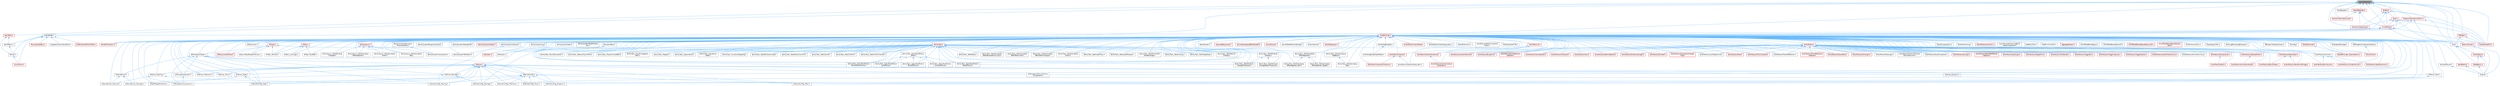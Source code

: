 digraph "VectorRegister.h"
{
 // INTERACTIVE_SVG=YES
 // LATEX_PDF_SIZE
  bgcolor="transparent";
  edge [fontname=Helvetica,fontsize=10,labelfontname=Helvetica,labelfontsize=10];
  node [fontname=Helvetica,fontsize=10,shape=box,height=0.2,width=0.4];
  Node1 [id="Node000001",label="VectorRegister.h",height=0.2,width=0.4,color="gray40", fillcolor="grey60", style="filled", fontcolor="black",tooltip=" "];
  Node1 -> Node2 [id="edge1_Node000001_Node000002",dir="back",color="steelblue1",style="solid",tooltip=" "];
  Node2 [id="Node000002",label="AudioBuffer.h",height=0.2,width=0.4,color="grey40", fillcolor="white", style="filled",URL="$d7/da7/AudioBuffer_8h.html",tooltip=" "];
  Node2 -> Node3 [id="edge2_Node000002_Node000003",dir="back",color="steelblue1",style="solid",tooltip=" "];
  Node3 [id="Node000003",label="FusionVoice.h",height=0.2,width=0.4,color="red", fillcolor="#FFF0F0", style="filled",URL="$d2/dca/FusionVoice_8h.html",tooltip=" "];
  Node2 -> Node6 [id="edge3_Node000002_Node000006",dir="back",color="steelblue1",style="solid",tooltip=" "];
  Node6 [id="Node000006",label="GainMatrix.h",height=0.2,width=0.4,color="grey40", fillcolor="white", style="filled",URL="$d0/d14/GainMatrix_8h.html",tooltip=" "];
  Node6 -> Node7 [id="edge4_Node000006_Node000007",dir="back",color="steelblue1",style="solid",tooltip=" "];
  Node7 [id="Node000007",label="Panner.h",height=0.2,width=0.4,color="grey40", fillcolor="white", style="filled",URL="$dc/dea/Panner_8h.html",tooltip=" "];
  Node7 -> Node3 [id="edge5_Node000007_Node000003",dir="back",color="steelblue1",style="solid",tooltip=" "];
  Node2 -> Node8 [id="edge6_Node000002_Node000008",dir="back",color="steelblue1",style="solid",tooltip=" "];
  Node8 [id="Node000008",label="MusicalAudioBus.h",height=0.2,width=0.4,color="red", fillcolor="#FFF0F0", style="filled",URL="$d4/d5c/MusicalAudioBus_8h.html",tooltip=" "];
  Node2 -> Node7 [id="edge7_Node000002_Node000007",dir="back",color="steelblue1",style="solid",tooltip=" "];
  Node2 -> Node5 [id="edge8_Node000002_Node000005",dir="back",color="steelblue1",style="solid",tooltip=" "];
  Node5 [id="Node000005",label="SingletonFusionVoicePool.h",height=0.2,width=0.4,color="grey40", fillcolor="white", style="filled",URL="$d3/da3/SingletonFusionVoicePool_8h.html",tooltip=" "];
  Node2 -> Node11 [id="edge9_Node000002_Node000011",dir="back",color="steelblue1",style="solid",tooltip=" "];
  Node11 [id="Node000011",label="StretcherAndPitchShifter.h",height=0.2,width=0.4,color="red", fillcolor="#FFF0F0", style="filled",URL="$da/d13/StretcherAndPitchShifter_8h.html",tooltip=" "];
  Node1 -> Node16 [id="edge10_Node000001_Node000016",dir="back",color="steelblue1",style="solid",tooltip=" "];
  Node16 [id="Node000016",label="Core.h",height=0.2,width=0.4,color="grey40", fillcolor="white", style="filled",URL="$d6/dd7/Core_8h.html",tooltip=" "];
  Node16 -> Node17 [id="edge11_Node000016_Node000017",dir="back",color="steelblue1",style="solid",tooltip=" "];
  Node17 [id="Node000017",label="CoreUObject.h",height=0.2,width=0.4,color="red", fillcolor="#FFF0F0", style="filled",URL="$d0/ded/CoreUObject_8h.html",tooltip=" "];
  Node17 -> Node18 [id="edge12_Node000017_Node000018",dir="back",color="steelblue1",style="solid",tooltip=" "];
  Node18 [id="Node000018",label="Engine.h",height=0.2,width=0.4,color="grey40", fillcolor="white", style="filled",URL="$d1/d34/Public_2Engine_8h.html",tooltip=" "];
  Node17 -> Node20 [id="edge13_Node000017_Node000020",dir="back",color="steelblue1",style="solid",tooltip=" "];
  Node20 [id="Node000020",label="SlateBasics.h",height=0.2,width=0.4,color="red", fillcolor="#FFF0F0", style="filled",URL="$da/d2f/SlateBasics_8h.html",tooltip=" "];
  Node20 -> Node18 [id="edge14_Node000020_Node000018",dir="back",color="steelblue1",style="solid",tooltip=" "];
  Node16 -> Node18 [id="edge15_Node000016_Node000018",dir="back",color="steelblue1",style="solid",tooltip=" "];
  Node16 -> Node20 [id="edge16_Node000016_Node000020",dir="back",color="steelblue1",style="solid",tooltip=" "];
  Node1 -> Node25 [id="edge17_Node000001_Node000025",dir="back",color="steelblue1",style="solid",tooltip=" "];
  Node25 [id="Node000025",label="CoreMinimal.h",height=0.2,width=0.4,color="red", fillcolor="#FFF0F0", style="filled",URL="$d7/d67/CoreMinimal_8h.html",tooltip=" "];
  Node25 -> Node26 [id="edge18_Node000025_Node000026",dir="back",color="steelblue1",style="solid",tooltip=" "];
  Node26 [id="Node000026",label="AIAsyncTaskBlueprintProxy.h",height=0.2,width=0.4,color="grey40", fillcolor="white", style="filled",URL="$db/d07/AIAsyncTaskBlueprintProxy_8h.html",tooltip=" "];
  Node25 -> Node27 [id="edge19_Node000025_Node000027",dir="back",color="steelblue1",style="solid",tooltip=" "];
  Node27 [id="Node000027",label="AIBlueprintHelperLibrary.h",height=0.2,width=0.4,color="grey40", fillcolor="white", style="filled",URL="$dc/d00/AIBlueprintHelperLibrary_8h.html",tooltip=" "];
  Node25 -> Node28 [id="edge20_Node000025_Node000028",dir="back",color="steelblue1",style="solid",tooltip=" "];
  Node28 [id="Node000028",label="AIConfig.h",height=0.2,width=0.4,color="grey40", fillcolor="white", style="filled",URL="$da/da3/AIConfig_8h.html",tooltip=" "];
  Node25 -> Node29 [id="edge21_Node000025_Node000029",dir="back",color="steelblue1",style="solid",tooltip=" "];
  Node29 [id="Node000029",label="AIController.h",height=0.2,width=0.4,color="red", fillcolor="#FFF0F0", style="filled",URL="$d7/dd8/AIController_8h.html",tooltip=" "];
  Node25 -> Node32 [id="edge22_Node000025_Node000032",dir="back",color="steelblue1",style="solid",tooltip=" "];
  Node32 [id="Node000032",label="AIDataProvider.h",height=0.2,width=0.4,color="red", fillcolor="#FFF0F0", style="filled",URL="$dd/d5b/AIDataProvider_8h.html",tooltip=" "];
  Node32 -> Node33 [id="edge23_Node000032_Node000033",dir="back",color="steelblue1",style="solid",tooltip=" "];
  Node33 [id="Node000033",label="AIDataProvider_QueryParams.h",height=0.2,width=0.4,color="red", fillcolor="#FFF0F0", style="filled",URL="$d3/dd9/AIDataProvider__QueryParams_8h.html",tooltip=" "];
  Node25 -> Node33 [id="edge24_Node000025_Node000033",dir="back",color="steelblue1",style="solid",tooltip=" "];
  Node25 -> Node43 [id="edge25_Node000025_Node000043",dir="back",color="steelblue1",style="solid",tooltip=" "];
  Node43 [id="Node000043",label="AIHotSpotManager.h",height=0.2,width=0.4,color="grey40", fillcolor="white", style="filled",URL="$da/d1d/AIHotSpotManager_8h.html",tooltip=" "];
  Node25 -> Node44 [id="edge26_Node000025_Node000044",dir="back",color="steelblue1",style="solid",tooltip=" "];
  Node44 [id="Node000044",label="AIModule.h",height=0.2,width=0.4,color="grey40", fillcolor="white", style="filled",URL="$d9/df1/AIModule_8h.html",tooltip=" "];
  Node25 -> Node45 [id="edge27_Node000025_Node000045",dir="back",color="steelblue1",style="solid",tooltip=" "];
  Node45 [id="Node000045",label="AIPerceptionComponent.h",height=0.2,width=0.4,color="grey40", fillcolor="white", style="filled",URL="$d6/d0a/AIPerceptionComponent_8h.html",tooltip=" "];
  Node25 -> Node46 [id="edge28_Node000025_Node000046",dir="back",color="steelblue1",style="solid",tooltip=" "];
  Node46 [id="Node000046",label="AIPerceptionListenerInterface.h",height=0.2,width=0.4,color="grey40", fillcolor="white", style="filled",URL="$d4/dd7/AIPerceptionListenerInterface_8h.html",tooltip=" "];
  Node46 -> Node29 [id="edge29_Node000046_Node000029",dir="back",color="steelblue1",style="solid",tooltip=" "];
  Node25 -> Node47 [id="edge30_Node000025_Node000047",dir="back",color="steelblue1",style="solid",tooltip=" "];
  Node47 [id="Node000047",label="AIPerceptionStimuliSource\lComponent.h",height=0.2,width=0.4,color="grey40", fillcolor="white", style="filled",URL="$df/da3/AIPerceptionStimuliSourceComponent_8h.html",tooltip=" "];
  Node25 -> Node48 [id="edge31_Node000025_Node000048",dir="back",color="steelblue1",style="solid",tooltip=" "];
  Node48 [id="Node000048",label="AIPerceptionSystem.h",height=0.2,width=0.4,color="grey40", fillcolor="white", style="filled",URL="$d0/d08/AIPerceptionSystem_8h.html",tooltip=" "];
  Node48 -> Node45 [id="edge32_Node000048_Node000045",dir="back",color="steelblue1",style="solid",tooltip=" "];
  Node25 -> Node49 [id="edge33_Node000025_Node000049",dir="back",color="steelblue1",style="solid",tooltip=" "];
  Node49 [id="Node000049",label="AIPerceptionTypes.h",height=0.2,width=0.4,color="grey40", fillcolor="white", style="filled",URL="$de/d00/AIPerceptionTypes_8h.html",tooltip=" "];
  Node49 -> Node45 [id="edge34_Node000049_Node000045",dir="back",color="steelblue1",style="solid",tooltip=" "];
  Node49 -> Node48 [id="edge35_Node000049_Node000048",dir="back",color="steelblue1",style="solid",tooltip=" "];
  Node49 -> Node50 [id="edge36_Node000049_Node000050",dir="back",color="steelblue1",style="solid",tooltip=" "];
  Node50 [id="Node000050",label="AISense.h",height=0.2,width=0.4,color="red", fillcolor="#FFF0F0", style="filled",URL="$d3/dbd/AISense_8h.html",tooltip=" "];
  Node50 -> Node45 [id="edge37_Node000050_Node000045",dir="back",color="steelblue1",style="solid",tooltip=" "];
  Node50 -> Node47 [id="edge38_Node000050_Node000047",dir="back",color="steelblue1",style="solid",tooltip=" "];
  Node50 -> Node48 [id="edge39_Node000050_Node000048",dir="back",color="steelblue1",style="solid",tooltip=" "];
  Node50 -> Node51 [id="edge40_Node000050_Node000051",dir="back",color="steelblue1",style="solid",tooltip=" "];
  Node51 [id="Node000051",label="AISenseConfig.h",height=0.2,width=0.4,color="grey40", fillcolor="white", style="filled",URL="$d4/d73/AISenseConfig_8h.html",tooltip=" "];
  Node51 -> Node52 [id="edge41_Node000051_Node000052",dir="back",color="steelblue1",style="solid",tooltip=" "];
  Node52 [id="Node000052",label="AISenseConfig_Blueprint.h",height=0.2,width=0.4,color="grey40", fillcolor="white", style="filled",URL="$d7/ddf/AISenseConfig__Blueprint_8h.html",tooltip=" "];
  Node51 -> Node53 [id="edge42_Node000051_Node000053",dir="back",color="steelblue1",style="solid",tooltip=" "];
  Node53 [id="Node000053",label="AISenseConfig_Damage.h",height=0.2,width=0.4,color="grey40", fillcolor="white", style="filled",URL="$d4/d13/AISenseConfig__Damage_8h.html",tooltip=" "];
  Node51 -> Node54 [id="edge43_Node000051_Node000054",dir="back",color="steelblue1",style="solid",tooltip=" "];
  Node54 [id="Node000054",label="AISenseConfig_Hearing.h",height=0.2,width=0.4,color="grey40", fillcolor="white", style="filled",URL="$df/d81/AISenseConfig__Hearing_8h.html",tooltip=" "];
  Node51 -> Node55 [id="edge44_Node000051_Node000055",dir="back",color="steelblue1",style="solid",tooltip=" "];
  Node55 [id="Node000055",label="AISenseConfig_Prediction.h",height=0.2,width=0.4,color="grey40", fillcolor="white", style="filled",URL="$d2/d6e/AISenseConfig__Prediction_8h.html",tooltip=" "];
  Node51 -> Node56 [id="edge45_Node000051_Node000056",dir="back",color="steelblue1",style="solid",tooltip=" "];
  Node56 [id="Node000056",label="AISenseConfig_Sight.h",height=0.2,width=0.4,color="grey40", fillcolor="white", style="filled",URL="$d7/d17/AISenseConfig__Sight_8h.html",tooltip=" "];
  Node51 -> Node57 [id="edge46_Node000051_Node000057",dir="back",color="steelblue1",style="solid",tooltip=" "];
  Node57 [id="Node000057",label="AISenseConfig_Team.h",height=0.2,width=0.4,color="grey40", fillcolor="white", style="filled",URL="$dc/daf/AISenseConfig__Team_8h.html",tooltip=" "];
  Node51 -> Node58 [id="edge47_Node000051_Node000058",dir="back",color="steelblue1",style="solid",tooltip=" "];
  Node58 [id="Node000058",label="AISenseConfig_Touch.h",height=0.2,width=0.4,color="grey40", fillcolor="white", style="filled",URL="$df/d3a/AISenseConfig__Touch_8h.html",tooltip=" "];
  Node50 -> Node52 [id="edge48_Node000050_Node000052",dir="back",color="steelblue1",style="solid",tooltip=" "];
  Node50 -> Node53 [id="edge49_Node000050_Node000053",dir="back",color="steelblue1",style="solid",tooltip=" "];
  Node50 -> Node54 [id="edge50_Node000050_Node000054",dir="back",color="steelblue1",style="solid",tooltip=" "];
  Node50 -> Node55 [id="edge51_Node000050_Node000055",dir="back",color="steelblue1",style="solid",tooltip=" "];
  Node50 -> Node56 [id="edge52_Node000050_Node000056",dir="back",color="steelblue1",style="solid",tooltip=" "];
  Node50 -> Node57 [id="edge53_Node000050_Node000057",dir="back",color="steelblue1",style="solid",tooltip=" "];
  Node50 -> Node58 [id="edge54_Node000050_Node000058",dir="back",color="steelblue1",style="solid",tooltip=" "];
  Node50 -> Node59 [id="edge55_Node000050_Node000059",dir="back",color="steelblue1",style="solid",tooltip=" "];
  Node59 [id="Node000059",label="AISense_Blueprint.h",height=0.2,width=0.4,color="grey40", fillcolor="white", style="filled",URL="$d6/d30/AISense__Blueprint_8h.html",tooltip=" "];
  Node50 -> Node60 [id="edge56_Node000050_Node000060",dir="back",color="steelblue1",style="solid",tooltip=" "];
  Node60 [id="Node000060",label="AISense_Damage.h",height=0.2,width=0.4,color="grey40", fillcolor="white", style="filled",URL="$dd/d37/AISense__Damage_8h.html",tooltip=" "];
  Node60 -> Node53 [id="edge57_Node000060_Node000053",dir="back",color="steelblue1",style="solid",tooltip=" "];
  Node60 -> Node61 [id="edge58_Node000060_Node000061",dir="back",color="steelblue1",style="solid",tooltip=" "];
  Node61 [id="Node000061",label="AISenseEvent_Damage.h",height=0.2,width=0.4,color="grey40", fillcolor="white", style="filled",URL="$db/d23/AISenseEvent__Damage_8h.html",tooltip=" "];
  Node50 -> Node62 [id="edge59_Node000050_Node000062",dir="back",color="steelblue1",style="solid",tooltip=" "];
  Node62 [id="Node000062",label="AISense_Hearing.h",height=0.2,width=0.4,color="grey40", fillcolor="white", style="filled",URL="$dc/d03/AISense__Hearing_8h.html",tooltip=" "];
  Node62 -> Node54 [id="edge60_Node000062_Node000054",dir="back",color="steelblue1",style="solid",tooltip=" "];
  Node62 -> Node63 [id="edge61_Node000062_Node000063",dir="back",color="steelblue1",style="solid",tooltip=" "];
  Node63 [id="Node000063",label="AISenseEvent_Hearing.h",height=0.2,width=0.4,color="grey40", fillcolor="white", style="filled",URL="$df/d3a/AISenseEvent__Hearing_8h.html",tooltip=" "];
  Node50 -> Node64 [id="edge62_Node000050_Node000064",dir="back",color="steelblue1",style="solid",tooltip=" "];
  Node64 [id="Node000064",label="AISense_Prediction.h",height=0.2,width=0.4,color="grey40", fillcolor="white", style="filled",URL="$d4/de0/AISense__Prediction_8h.html",tooltip=" "];
  Node50 -> Node65 [id="edge63_Node000050_Node000065",dir="back",color="steelblue1",style="solid",tooltip=" "];
  Node65 [id="Node000065",label="AISense_Sight.h",height=0.2,width=0.4,color="grey40", fillcolor="white", style="filled",URL="$d7/d6f/AISense__Sight_8h.html",tooltip=" "];
  Node65 -> Node56 [id="edge64_Node000065_Node000056",dir="back",color="steelblue1",style="solid",tooltip=" "];
  Node65 -> Node66 [id="edge65_Node000065_Node000066",dir="back",color="steelblue1",style="solid",tooltip=" "];
  Node66 [id="Node000066",label="AISightTargetInterface.h",height=0.2,width=0.4,color="grey40", fillcolor="white", style="filled",URL="$d0/dd7/AISightTargetInterface_8h.html",tooltip=" "];
  Node50 -> Node67 [id="edge66_Node000050_Node000067",dir="back",color="steelblue1",style="solid",tooltip=" "];
  Node67 [id="Node000067",label="AISense_Team.h",height=0.2,width=0.4,color="grey40", fillcolor="white", style="filled",URL="$d7/d7a/AISense__Team_8h.html",tooltip=" "];
  Node67 -> Node57 [id="edge67_Node000067_Node000057",dir="back",color="steelblue1",style="solid",tooltip=" "];
  Node50 -> Node68 [id="edge68_Node000050_Node000068",dir="back",color="steelblue1",style="solid",tooltip=" "];
  Node68 [id="Node000068",label="AISense_Touch.h",height=0.2,width=0.4,color="grey40", fillcolor="white", style="filled",URL="$d6/db4/AISense__Touch_8h.html",tooltip=" "];
  Node49 -> Node51 [id="edge69_Node000049_Node000051",dir="back",color="steelblue1",style="solid",tooltip=" "];
  Node49 -> Node54 [id="edge70_Node000049_Node000054",dir="back",color="steelblue1",style="solid",tooltip=" "];
  Node49 -> Node56 [id="edge71_Node000049_Node000056",dir="back",color="steelblue1",style="solid",tooltip=" "];
  Node49 -> Node69 [id="edge72_Node000049_Node000069",dir="back",color="steelblue1",style="solid",tooltip=" "];
  Node69 [id="Node000069",label="AISenseEvent.h",height=0.2,width=0.4,color="grey40", fillcolor="white", style="filled",URL="$de/d44/AISenseEvent_8h.html",tooltip=" "];
  Node69 -> Node61 [id="edge73_Node000069_Node000061",dir="back",color="steelblue1",style="solid",tooltip=" "];
  Node69 -> Node63 [id="edge74_Node000069_Node000063",dir="back",color="steelblue1",style="solid",tooltip=" "];
  Node25 -> Node70 [id="edge75_Node000025_Node000070",dir="back",color="steelblue1",style="solid",tooltip=" "];
  Node70 [id="Node000070",label="AIResourceInterface.h",height=0.2,width=0.4,color="red", fillcolor="#FFF0F0", style="filled",URL="$dd/d0d/AIResourceInterface_8h.html",tooltip=" "];
  Node25 -> Node127 [id="edge76_Node000025_Node000127",dir="back",color="steelblue1",style="solid",tooltip=" "];
  Node127 [id="Node000127",label="AIResources.h",height=0.2,width=0.4,color="grey40", fillcolor="white", style="filled",URL="$d9/db0/AIResources_8h.html",tooltip=" "];
  Node25 -> Node50 [id="edge77_Node000025_Node000050",dir="back",color="steelblue1",style="solid",tooltip=" "];
  Node25 -> Node51 [id="edge78_Node000025_Node000051",dir="back",color="steelblue1",style="solid",tooltip=" "];
  Node25 -> Node52 [id="edge79_Node000025_Node000052",dir="back",color="steelblue1",style="solid",tooltip=" "];
  Node25 -> Node53 [id="edge80_Node000025_Node000053",dir="back",color="steelblue1",style="solid",tooltip=" "];
  Node25 -> Node54 [id="edge81_Node000025_Node000054",dir="back",color="steelblue1",style="solid",tooltip=" "];
  Node25 -> Node55 [id="edge82_Node000025_Node000055",dir="back",color="steelblue1",style="solid",tooltip=" "];
  Node25 -> Node56 [id="edge83_Node000025_Node000056",dir="back",color="steelblue1",style="solid",tooltip=" "];
  Node25 -> Node57 [id="edge84_Node000025_Node000057",dir="back",color="steelblue1",style="solid",tooltip=" "];
  Node25 -> Node58 [id="edge85_Node000025_Node000058",dir="back",color="steelblue1",style="solid",tooltip=" "];
  Node25 -> Node69 [id="edge86_Node000025_Node000069",dir="back",color="steelblue1",style="solid",tooltip=" "];
  Node25 -> Node61 [id="edge87_Node000025_Node000061",dir="back",color="steelblue1",style="solid",tooltip=" "];
  Node25 -> Node63 [id="edge88_Node000025_Node000063",dir="back",color="steelblue1",style="solid",tooltip=" "];
  Node25 -> Node59 [id="edge89_Node000025_Node000059",dir="back",color="steelblue1",style="solid",tooltip=" "];
  Node25 -> Node60 [id="edge90_Node000025_Node000060",dir="back",color="steelblue1",style="solid",tooltip=" "];
  Node25 -> Node62 [id="edge91_Node000025_Node000062",dir="back",color="steelblue1",style="solid",tooltip=" "];
  Node25 -> Node64 [id="edge92_Node000025_Node000064",dir="back",color="steelblue1",style="solid",tooltip=" "];
  Node25 -> Node65 [id="edge93_Node000025_Node000065",dir="back",color="steelblue1",style="solid",tooltip=" "];
  Node25 -> Node67 [id="edge94_Node000025_Node000067",dir="back",color="steelblue1",style="solid",tooltip=" "];
  Node25 -> Node68 [id="edge95_Node000025_Node000068",dir="back",color="steelblue1",style="solid",tooltip=" "];
  Node25 -> Node66 [id="edge96_Node000025_Node000066",dir="back",color="steelblue1",style="solid",tooltip=" "];
  Node25 -> Node128 [id="edge97_Node000025_Node000128",dir="back",color="steelblue1",style="solid",tooltip=" "];
  Node128 [id="Node000128",label="AISystem.h",height=0.2,width=0.4,color="red", fillcolor="#FFF0F0", style="filled",URL="$d0/d71/AISystem_8h.html",tooltip=" "];
  Node25 -> Node133 [id="edge98_Node000025_Node000133",dir="back",color="steelblue1",style="solid",tooltip=" "];
  Node133 [id="Node000133",label="AISystemBase.h",height=0.2,width=0.4,color="grey40", fillcolor="white", style="filled",URL="$d5/d44/AISystemBase_8h.html",tooltip=" "];
  Node133 -> Node44 [id="edge99_Node000133_Node000044",dir="back",color="steelblue1",style="solid",tooltip=" "];
  Node133 -> Node128 [id="edge100_Node000133_Node000128",dir="back",color="steelblue1",style="solid",tooltip=" "];
  Node25 -> Node134 [id="edge101_Node000025_Node000134",dir="back",color="steelblue1",style="solid",tooltip=" "];
  Node134 [id="Node000134",label="AITask.h",height=0.2,width=0.4,color="red", fillcolor="#FFF0F0", style="filled",URL="$d6/de2/AITask_8h.html",tooltip=" "];
  Node134 -> Node135 [id="edge102_Node000134_Node000135",dir="back",color="steelblue1",style="solid",tooltip=" "];
  Node135 [id="Node000135",label="AITask_LockLogic.h",height=0.2,width=0.4,color="grey40", fillcolor="white", style="filled",URL="$d8/d28/AITask__LockLogic_8h.html",tooltip=" "];
  Node134 -> Node124 [id="edge103_Node000134_Node000124",dir="back",color="steelblue1",style="solid",tooltip=" "];
  Node124 [id="Node000124",label="AITask_MoveTo.h",height=0.2,width=0.4,color="grey40", fillcolor="white", style="filled",URL="$d4/dc4/AITask__MoveTo_8h.html",tooltip=" "];
  Node134 -> Node136 [id="edge104_Node000134_Node000136",dir="back",color="steelblue1",style="solid",tooltip=" "];
  Node136 [id="Node000136",label="AITask_RunEQS.h",height=0.2,width=0.4,color="grey40", fillcolor="white", style="filled",URL="$d9/d9f/AITask__RunEQS_8h.html",tooltip=" "];
  Node25 -> Node135 [id="edge105_Node000025_Node000135",dir="back",color="steelblue1",style="solid",tooltip=" "];
  Node25 -> Node124 [id="edge106_Node000025_Node000124",dir="back",color="steelblue1",style="solid",tooltip=" "];
  Node25 -> Node136 [id="edge107_Node000025_Node000136",dir="back",color="steelblue1",style="solid",tooltip=" "];
  Node25 -> Node137 [id="edge108_Node000025_Node000137",dir="back",color="steelblue1",style="solid",tooltip=" "];
  Node137 [id="Node000137",label="AITypes.h",height=0.2,width=0.4,color="red", fillcolor="#FFF0F0", style="filled",URL="$dd/d64/AITypes_8h.html",tooltip=" "];
  Node137 -> Node26 [id="edge109_Node000137_Node000026",dir="back",color="steelblue1",style="solid",tooltip=" "];
  Node137 -> Node29 [id="edge110_Node000137_Node000029",dir="back",color="steelblue1",style="solid",tooltip=" "];
  Node137 -> Node49 [id="edge111_Node000137_Node000049",dir="back",color="steelblue1",style="solid",tooltip=" "];
  Node137 -> Node70 [id="edge112_Node000137_Node000070",dir="back",color="steelblue1",style="solid",tooltip=" "];
  Node137 -> Node124 [id="edge113_Node000137_Node000124",dir="back",color="steelblue1",style="solid",tooltip=" "];
  Node25 -> Node142 [id="edge114_Node000025_Node000142",dir="back",color="steelblue1",style="solid",tooltip=" "];
  Node142 [id="Node000142",label="AbilityAsync.h",height=0.2,width=0.4,color="red", fillcolor="#FFF0F0", style="filled",URL="$d8/dce/AbilityAsync_8h.html",tooltip=" "];
  Node142 -> Node143 [id="edge115_Node000142_Node000143",dir="back",color="steelblue1",style="solid",tooltip=" "];
  Node143 [id="Node000143",label="AbilityAsync_WaitAttribute\lChanged.h",height=0.2,width=0.4,color="grey40", fillcolor="white", style="filled",URL="$d8/d81/AbilityAsync__WaitAttributeChanged_8h.html",tooltip=" "];
  Node142 -> Node144 [id="edge116_Node000142_Node000144",dir="back",color="steelblue1",style="solid",tooltip=" "];
  Node144 [id="Node000144",label="AbilityAsync_WaitGameplay\lEffectApplied.h",height=0.2,width=0.4,color="grey40", fillcolor="white", style="filled",URL="$dd/d1a/AbilityAsync__WaitGameplayEffectApplied_8h.html",tooltip=" "];
  Node142 -> Node145 [id="edge117_Node000142_Node000145",dir="back",color="steelblue1",style="solid",tooltip=" "];
  Node145 [id="Node000145",label="AbilityAsync_WaitGameplay\lEvent.h",height=0.2,width=0.4,color="grey40", fillcolor="white", style="filled",URL="$d4/d2d/AbilityAsync__WaitGameplayEvent_8h.html",tooltip=" "];
  Node142 -> Node146 [id="edge118_Node000142_Node000146",dir="back",color="steelblue1",style="solid",tooltip=" "];
  Node146 [id="Node000146",label="AbilityAsync_WaitGameplay\lTag.h",height=0.2,width=0.4,color="grey40", fillcolor="white", style="filled",URL="$d8/dc5/AbilityAsync__WaitGameplayTag_8h.html",tooltip=" "];
  Node25 -> Node143 [id="edge119_Node000025_Node000143",dir="back",color="steelblue1",style="solid",tooltip=" "];
  Node25 -> Node144 [id="edge120_Node000025_Node000144",dir="back",color="steelblue1",style="solid",tooltip=" "];
  Node25 -> Node145 [id="edge121_Node000025_Node000145",dir="back",color="steelblue1",style="solid",tooltip=" "];
  Node25 -> Node146 [id="edge122_Node000025_Node000146",dir="back",color="steelblue1",style="solid",tooltip=" "];
  Node25 -> Node149 [id="edge123_Node000025_Node000149",dir="back",color="steelblue1",style="solid",tooltip=" "];
  Node149 [id="Node000149",label="AbilitySystemBlueprintLibrary.h",height=0.2,width=0.4,color="grey40", fillcolor="white", style="filled",URL="$d5/dd6/AbilitySystemBlueprintLibrary_8h.html",tooltip=" "];
  Node25 -> Node150 [id="edge124_Node000025_Node000150",dir="back",color="steelblue1",style="solid",tooltip=" "];
  Node150 [id="Node000150",label="AbilitySystemComponent.h",height=0.2,width=0.4,color="grey40", fillcolor="white", style="filled",URL="$d0/da3/AbilitySystemComponent_8h.html",tooltip=" "];
  Node25 -> Node151 [id="edge125_Node000025_Node000151",dir="back",color="steelblue1",style="solid",tooltip=" "];
  Node151 [id="Node000151",label="AbilitySystemDebugHUD.h",height=0.2,width=0.4,color="grey40", fillcolor="white", style="filled",URL="$dc/d84/AbilitySystemDebugHUD_8h.html",tooltip=" "];
  Node25 -> Node152 [id="edge126_Node000025_Node000152",dir="back",color="steelblue1",style="solid",tooltip=" "];
  Node152 [id="Node000152",label="AbilitySystemGlobals.h",height=0.2,width=0.4,color="red", fillcolor="#FFF0F0", style="filled",URL="$dc/d82/AbilitySystemGlobals_8h.html",tooltip=" "];
  Node25 -> Node154 [id="edge127_Node000025_Node000154",dir="back",color="steelblue1",style="solid",tooltip=" "];
  Node154 [id="Node000154",label="AbilitySystemInterface.h",height=0.2,width=0.4,color="grey40", fillcolor="white", style="filled",URL="$d8/d76/AbilitySystemInterface_8h.html",tooltip=" "];
  Node154 -> Node155 [id="edge128_Node000154_Node000155",dir="back",color="steelblue1",style="solid",tooltip=" "];
  Node155 [id="Node000155",label="AbilitySystemTestPawn.h",height=0.2,width=0.4,color="grey40", fillcolor="white", style="filled",URL="$d9/d5f/AbilitySystemTestPawn_8h.html",tooltip=" "];
  Node25 -> Node156 [id="edge129_Node000025_Node000156",dir="back",color="steelblue1",style="solid",tooltip=" "];
  Node156 [id="Node000156",label="AbilitySystemLog.h",height=0.2,width=0.4,color="grey40", fillcolor="white", style="filled",URL="$d9/d0f/AbilitySystemLog_8h.html",tooltip=" "];
  Node25 -> Node157 [id="edge130_Node000025_Node000157",dir="back",color="steelblue1",style="solid",tooltip=" "];
  Node157 [id="Node000157",label="AbilitySystemReplication\lProxyInterface.h",height=0.2,width=0.4,color="grey40", fillcolor="white", style="filled",URL="$d9/d17/AbilitySystemReplicationProxyInterface_8h.html",tooltip=" "];
  Node157 -> Node150 [id="edge131_Node000157_Node000150",dir="back",color="steelblue1",style="solid",tooltip=" "];
  Node25 -> Node158 [id="edge132_Node000025_Node000158",dir="back",color="steelblue1",style="solid",tooltip=" "];
  Node158 [id="Node000158",label="AbilitySystemStats.h",height=0.2,width=0.4,color="grey40", fillcolor="white", style="filled",URL="$d2/d42/AbilitySystemStats_8h.html",tooltip=" "];
  Node25 -> Node159 [id="edge133_Node000025_Node000159",dir="back",color="steelblue1",style="solid",tooltip=" "];
  Node159 [id="Node000159",label="AbilitySystemTestAttribute\lSet.h",height=0.2,width=0.4,color="grey40", fillcolor="white", style="filled",URL="$df/d1f/AbilitySystemTestAttributeSet_8h.html",tooltip=" "];
  Node25 -> Node155 [id="edge134_Node000025_Node000155",dir="back",color="steelblue1",style="solid",tooltip=" "];
  Node25 -> Node160 [id="edge135_Node000025_Node000160",dir="back",color="steelblue1",style="solid",tooltip=" "];
  Node160 [id="Node000160",label="AbilityTask.h",height=0.2,width=0.4,color="red", fillcolor="#FFF0F0", style="filled",URL="$d2/d8e/AbilityTask_8h.html",tooltip=" "];
  Node160 -> Node161 [id="edge136_Node000160_Node000161",dir="back",color="steelblue1",style="solid",tooltip=" "];
  Node161 [id="Node000161",label="AbilityTask_ApplyRootMotion\lConstantForce.h",height=0.2,width=0.4,color="grey40", fillcolor="white", style="filled",URL="$d0/de8/AbilityTask__ApplyRootMotionConstantForce_8h.html",tooltip=" "];
  Node160 -> Node162 [id="edge137_Node000160_Node000162",dir="back",color="steelblue1",style="solid",tooltip=" "];
  Node162 [id="Node000162",label="AbilityTask_ApplyRootMotion\lJumpForce.h",height=0.2,width=0.4,color="grey40", fillcolor="white", style="filled",URL="$d7/db6/AbilityTask__ApplyRootMotionJumpForce_8h.html",tooltip=" "];
  Node160 -> Node163 [id="edge138_Node000160_Node000163",dir="back",color="steelblue1",style="solid",tooltip=" "];
  Node163 [id="Node000163",label="AbilityTask_ApplyRootMotion\lMoveToActorForce.h",height=0.2,width=0.4,color="grey40", fillcolor="white", style="filled",URL="$d5/de3/AbilityTask__ApplyRootMotionMoveToActorForce_8h.html",tooltip=" "];
  Node160 -> Node164 [id="edge139_Node000160_Node000164",dir="back",color="steelblue1",style="solid",tooltip=" "];
  Node164 [id="Node000164",label="AbilityTask_ApplyRootMotion\lMoveToForce.h",height=0.2,width=0.4,color="grey40", fillcolor="white", style="filled",URL="$d3/dc3/AbilityTask__ApplyRootMotionMoveToForce_8h.html",tooltip=" "];
  Node160 -> Node165 [id="edge140_Node000160_Node000165",dir="back",color="steelblue1",style="solid",tooltip=" "];
  Node165 [id="Node000165",label="AbilityTask_ApplyRootMotion\lRadialForce.h",height=0.2,width=0.4,color="grey40", fillcolor="white", style="filled",URL="$da/d06/AbilityTask__ApplyRootMotionRadialForce_8h.html",tooltip=" "];
  Node160 -> Node166 [id="edge141_Node000160_Node000166",dir="back",color="steelblue1",style="solid",tooltip=" "];
  Node166 [id="Node000166",label="AbilityTask_ApplyRootMotion\l_Base.h",height=0.2,width=0.4,color="grey40", fillcolor="white", style="filled",URL="$d8/d7d/AbilityTask__ApplyRootMotion__Base_8h.html",tooltip=" "];
  Node166 -> Node161 [id="edge142_Node000166_Node000161",dir="back",color="steelblue1",style="solid",tooltip=" "];
  Node166 -> Node162 [id="edge143_Node000166_Node000162",dir="back",color="steelblue1",style="solid",tooltip=" "];
  Node166 -> Node163 [id="edge144_Node000166_Node000163",dir="back",color="steelblue1",style="solid",tooltip=" "];
  Node166 -> Node164 [id="edge145_Node000166_Node000164",dir="back",color="steelblue1",style="solid",tooltip=" "];
  Node166 -> Node165 [id="edge146_Node000166_Node000165",dir="back",color="steelblue1",style="solid",tooltip=" "];
  Node160 -> Node167 [id="edge147_Node000160_Node000167",dir="back",color="steelblue1",style="solid",tooltip=" "];
  Node167 [id="Node000167",label="AbilityTask_MoveToLocation.h",height=0.2,width=0.4,color="grey40", fillcolor="white", style="filled",URL="$da/d8d/AbilityTask__MoveToLocation_8h.html",tooltip=" "];
  Node160 -> Node168 [id="edge148_Node000160_Node000168",dir="back",color="steelblue1",style="solid",tooltip=" "];
  Node168 [id="Node000168",label="AbilityTask_NetworkSyncPoint.h",height=0.2,width=0.4,color="grey40", fillcolor="white", style="filled",URL="$dc/d62/AbilityTask__NetworkSyncPoint_8h.html",tooltip=" "];
  Node160 -> Node169 [id="edge149_Node000160_Node000169",dir="back",color="steelblue1",style="solid",tooltip=" "];
  Node169 [id="Node000169",label="AbilityTask_PlayAnimAndWait.h",height=0.2,width=0.4,color="grey40", fillcolor="white", style="filled",URL="$d4/d50/AbilityTask__PlayAnimAndWait_8h.html",tooltip=" "];
  Node160 -> Node170 [id="edge150_Node000160_Node000170",dir="back",color="steelblue1",style="solid",tooltip=" "];
  Node170 [id="Node000170",label="AbilityTask_PlayMontageAnd\lWait.h",height=0.2,width=0.4,color="grey40", fillcolor="white", style="filled",URL="$de/d05/AbilityTask__PlayMontageAndWait_8h.html",tooltip=" "];
  Node160 -> Node171 [id="edge151_Node000160_Node000171",dir="back",color="steelblue1",style="solid",tooltip=" "];
  Node171 [id="Node000171",label="AbilityTask_Repeat.h",height=0.2,width=0.4,color="grey40", fillcolor="white", style="filled",URL="$da/d7d/AbilityTask__Repeat_8h.html",tooltip=" "];
  Node160 -> Node172 [id="edge152_Node000160_Node000172",dir="back",color="steelblue1",style="solid",tooltip=" "];
  Node172 [id="Node000172",label="AbilityTask_SpawnActor.h",height=0.2,width=0.4,color="grey40", fillcolor="white", style="filled",URL="$dc/d97/AbilityTask__SpawnActor_8h.html",tooltip=" "];
  Node160 -> Node173 [id="edge153_Node000160_Node000173",dir="back",color="steelblue1",style="solid",tooltip=" "];
  Node173 [id="Node000173",label="AbilityTask_StartAbility\lState.h",height=0.2,width=0.4,color="grey40", fillcolor="white", style="filled",URL="$db/d91/AbilityTask__StartAbilityState_8h.html",tooltip=" "];
  Node160 -> Node174 [id="edge154_Node000160_Node000174",dir="back",color="steelblue1",style="solid",tooltip=" "];
  Node174 [id="Node000174",label="AbilityTask_VisualizeTargeting.h",height=0.2,width=0.4,color="grey40", fillcolor="white", style="filled",URL="$df/dbd/AbilityTask__VisualizeTargeting_8h.html",tooltip=" "];
  Node160 -> Node175 [id="edge155_Node000160_Node000175",dir="back",color="steelblue1",style="solid",tooltip=" "];
  Node175 [id="Node000175",label="AbilityTask_WaitAbilityActivate.h",height=0.2,width=0.4,color="grey40", fillcolor="white", style="filled",URL="$db/da3/AbilityTask__WaitAbilityActivate_8h.html",tooltip=" "];
  Node160 -> Node176 [id="edge156_Node000160_Node000176",dir="back",color="steelblue1",style="solid",tooltip=" "];
  Node176 [id="Node000176",label="AbilityTask_WaitAbilityCommit.h",height=0.2,width=0.4,color="grey40", fillcolor="white", style="filled",URL="$de/de8/AbilityTask__WaitAbilityCommit_8h.html",tooltip=" "];
  Node160 -> Node177 [id="edge157_Node000160_Node000177",dir="back",color="steelblue1",style="solid",tooltip=" "];
  Node177 [id="Node000177",label="AbilityTask_WaitAttribute\lChange.h",height=0.2,width=0.4,color="grey40", fillcolor="white", style="filled",URL="$dd/d60/AbilityTask__WaitAttributeChange_8h.html",tooltip=" "];
  Node177 -> Node178 [id="edge158_Node000177_Node000178",dir="back",color="steelblue1",style="solid",tooltip=" "];
  Node178 [id="Node000178",label="AbilityTask_WaitAttribute\lChangeRatioThreshold.h",height=0.2,width=0.4,color="grey40", fillcolor="white", style="filled",URL="$de/d5e/AbilityTask__WaitAttributeChangeRatioThreshold_8h.html",tooltip=" "];
  Node177 -> Node179 [id="edge159_Node000177_Node000179",dir="back",color="steelblue1",style="solid",tooltip=" "];
  Node179 [id="Node000179",label="AbilityTask_WaitAttribute\lChangeThreshold.h",height=0.2,width=0.4,color="grey40", fillcolor="white", style="filled",URL="$db/d3e/AbilityTask__WaitAttributeChangeThreshold_8h.html",tooltip=" "];
  Node160 -> Node178 [id="edge160_Node000160_Node000178",dir="back",color="steelblue1",style="solid",tooltip=" "];
  Node160 -> Node179 [id="edge161_Node000160_Node000179",dir="back",color="steelblue1",style="solid",tooltip=" "];
  Node160 -> Node180 [id="edge162_Node000160_Node000180",dir="back",color="steelblue1",style="solid",tooltip=" "];
  Node180 [id="Node000180",label="AbilityTask_WaitCancel.h",height=0.2,width=0.4,color="grey40", fillcolor="white", style="filled",URL="$dc/d16/AbilityTask__WaitCancel_8h.html",tooltip=" "];
  Node160 -> Node181 [id="edge163_Node000160_Node000181",dir="back",color="steelblue1",style="solid",tooltip=" "];
  Node181 [id="Node000181",label="AbilityTask_WaitConfirm.h",height=0.2,width=0.4,color="grey40", fillcolor="white", style="filled",URL="$d3/d4f/AbilityTask__WaitConfirm_8h.html",tooltip=" "];
  Node160 -> Node182 [id="edge164_Node000160_Node000182",dir="back",color="steelblue1",style="solid",tooltip=" "];
  Node182 [id="Node000182",label="AbilityTask_WaitConfirmCancel.h",height=0.2,width=0.4,color="grey40", fillcolor="white", style="filled",URL="$de/d88/AbilityTask__WaitConfirmCancel_8h.html",tooltip=" "];
  Node160 -> Node183 [id="edge165_Node000160_Node000183",dir="back",color="steelblue1",style="solid",tooltip=" "];
  Node183 [id="Node000183",label="AbilityTask_WaitDelay.h",height=0.2,width=0.4,color="grey40", fillcolor="white", style="filled",URL="$dc/d63/AbilityTask__WaitDelay_8h.html",tooltip=" "];
  Node160 -> Node184 [id="edge166_Node000160_Node000184",dir="back",color="steelblue1",style="solid",tooltip=" "];
  Node184 [id="Node000184",label="AbilityTask_WaitGameplay\lEffectApplied.h",height=0.2,width=0.4,color="grey40", fillcolor="white", style="filled",URL="$d8/dfe/AbilityTask__WaitGameplayEffectApplied_8h.html",tooltip=" "];
  Node184 -> Node185 [id="edge167_Node000184_Node000185",dir="back",color="steelblue1",style="solid",tooltip=" "];
  Node185 [id="Node000185",label="AbilityTask_WaitGameplay\lEffectApplied_Self.h",height=0.2,width=0.4,color="grey40", fillcolor="white", style="filled",URL="$d0/d01/AbilityTask__WaitGameplayEffectApplied__Self_8h.html",tooltip=" "];
  Node184 -> Node186 [id="edge168_Node000184_Node000186",dir="back",color="steelblue1",style="solid",tooltip=" "];
  Node186 [id="Node000186",label="AbilityTask_WaitGameplay\lEffectApplied_Target.h",height=0.2,width=0.4,color="grey40", fillcolor="white", style="filled",URL="$db/dc4/AbilityTask__WaitGameplayEffectApplied__Target_8h.html",tooltip=" "];
  Node160 -> Node187 [id="edge169_Node000160_Node000187",dir="back",color="steelblue1",style="solid",tooltip=" "];
  Node187 [id="Node000187",label="AbilityTask_WaitGameplay\lEffectBlockedImmunity.h",height=0.2,width=0.4,color="grey40", fillcolor="white", style="filled",URL="$d4/d24/AbilityTask__WaitGameplayEffectBlockedImmunity_8h.html",tooltip=" "];
  Node160 -> Node188 [id="edge170_Node000160_Node000188",dir="back",color="steelblue1",style="solid",tooltip=" "];
  Node188 [id="Node000188",label="AbilityTask_WaitGameplay\lEffectRemoved.h",height=0.2,width=0.4,color="grey40", fillcolor="white", style="filled",URL="$d1/da9/AbilityTask__WaitGameplayEffectRemoved_8h.html",tooltip=" "];
  Node160 -> Node189 [id="edge171_Node000160_Node000189",dir="back",color="steelblue1",style="solid",tooltip=" "];
  Node189 [id="Node000189",label="AbilityTask_WaitGameplay\lEffectStackChange.h",height=0.2,width=0.4,color="grey40", fillcolor="white", style="filled",URL="$de/db3/AbilityTask__WaitGameplayEffectStackChange_8h.html",tooltip=" "];
  Node160 -> Node190 [id="edge172_Node000160_Node000190",dir="back",color="steelblue1",style="solid",tooltip=" "];
  Node190 [id="Node000190",label="AbilityTask_WaitGameplay\lEvent.h",height=0.2,width=0.4,color="grey40", fillcolor="white", style="filled",URL="$dc/db8/AbilityTask__WaitGameplayEvent_8h.html",tooltip=" "];
  Node160 -> Node191 [id="edge173_Node000160_Node000191",dir="back",color="steelblue1",style="solid",tooltip=" "];
  Node191 [id="Node000191",label="AbilityTask_WaitGameplay\lTagBase.h",height=0.2,width=0.4,color="grey40", fillcolor="white", style="filled",URL="$d8/dd0/AbilityTask__WaitGameplayTagBase_8h.html",tooltip=" "];
  Node191 -> Node192 [id="edge174_Node000191_Node000192",dir="back",color="steelblue1",style="solid",tooltip=" "];
  Node192 [id="Node000192",label="AbilityTask_WaitGameplay\lTag.h",height=0.2,width=0.4,color="grey40", fillcolor="white", style="filled",URL="$d3/d4f/AbilityTask__WaitGameplayTag_8h.html",tooltip=" "];
  Node160 -> Node195 [id="edge175_Node000160_Node000195",dir="back",color="steelblue1",style="solid",tooltip=" "];
  Node195 [id="Node000195",label="AbilityTask_WaitInputPress.h",height=0.2,width=0.4,color="grey40", fillcolor="white", style="filled",URL="$d6/d00/AbilityTask__WaitInputPress_8h.html",tooltip=" "];
  Node160 -> Node196 [id="edge176_Node000160_Node000196",dir="back",color="steelblue1",style="solid",tooltip=" "];
  Node196 [id="Node000196",label="AbilityTask_WaitInputRelease.h",height=0.2,width=0.4,color="grey40", fillcolor="white", style="filled",URL="$d1/d89/AbilityTask__WaitInputRelease_8h.html",tooltip=" "];
  Node160 -> Node197 [id="edge177_Node000160_Node000197",dir="back",color="steelblue1",style="solid",tooltip=" "];
  Node197 [id="Node000197",label="AbilityTask_WaitMovement\lModeChange.h",height=0.2,width=0.4,color="grey40", fillcolor="white", style="filled",URL="$d9/df7/AbilityTask__WaitMovementModeChange_8h.html",tooltip=" "];
  Node160 -> Node198 [id="edge178_Node000160_Node000198",dir="back",color="steelblue1",style="solid",tooltip=" "];
  Node198 [id="Node000198",label="AbilityTask_WaitOverlap.h",height=0.2,width=0.4,color="grey40", fillcolor="white", style="filled",URL="$d9/dab/AbilityTask__WaitOverlap_8h.html",tooltip=" "];
  Node160 -> Node199 [id="edge179_Node000160_Node000199",dir="back",color="steelblue1",style="solid",tooltip=" "];
  Node199 [id="Node000199",label="AbilityTask_WaitTargetData.h",height=0.2,width=0.4,color="grey40", fillcolor="white", style="filled",URL="$d2/d40/AbilityTask__WaitTargetData_8h.html",tooltip=" "];
  Node160 -> Node200 [id="edge180_Node000160_Node000200",dir="back",color="steelblue1",style="solid",tooltip=" "];
  Node200 [id="Node000200",label="AbilityTask_WaitVelocity\lChange.h",height=0.2,width=0.4,color="grey40", fillcolor="white", style="filled",URL="$da/d38/AbilityTask__WaitVelocityChange_8h.html",tooltip=" "];
  Node25 -> Node161 [id="edge181_Node000025_Node000161",dir="back",color="steelblue1",style="solid",tooltip=" "];
  Node25 -> Node162 [id="edge182_Node000025_Node000162",dir="back",color="steelblue1",style="solid",tooltip=" "];
  Node25 -> Node163 [id="edge183_Node000025_Node000163",dir="back",color="steelblue1",style="solid",tooltip=" "];
  Node25 -> Node164 [id="edge184_Node000025_Node000164",dir="back",color="steelblue1",style="solid",tooltip=" "];
  Node25 -> Node165 [id="edge185_Node000025_Node000165",dir="back",color="steelblue1",style="solid",tooltip=" "];
  Node25 -> Node166 [id="edge186_Node000025_Node000166",dir="back",color="steelblue1",style="solid",tooltip=" "];
  Node25 -> Node167 [id="edge187_Node000025_Node000167",dir="back",color="steelblue1",style="solid",tooltip=" "];
  Node25 -> Node168 [id="edge188_Node000025_Node000168",dir="back",color="steelblue1",style="solid",tooltip=" "];
  Node25 -> Node169 [id="edge189_Node000025_Node000169",dir="back",color="steelblue1",style="solid",tooltip=" "];
  Node25 -> Node170 [id="edge190_Node000025_Node000170",dir="back",color="steelblue1",style="solid",tooltip=" "];
  Node25 -> Node171 [id="edge191_Node000025_Node000171",dir="back",color="steelblue1",style="solid",tooltip=" "];
  Node25 -> Node172 [id="edge192_Node000025_Node000172",dir="back",color="steelblue1",style="solid",tooltip=" "];
  Node25 -> Node173 [id="edge193_Node000025_Node000173",dir="back",color="steelblue1",style="solid",tooltip=" "];
  Node25 -> Node174 [id="edge194_Node000025_Node000174",dir="back",color="steelblue1",style="solid",tooltip=" "];
  Node25 -> Node175 [id="edge195_Node000025_Node000175",dir="back",color="steelblue1",style="solid",tooltip=" "];
  Node25 -> Node176 [id="edge196_Node000025_Node000176",dir="back",color="steelblue1",style="solid",tooltip=" "];
  Node25 -> Node177 [id="edge197_Node000025_Node000177",dir="back",color="steelblue1",style="solid",tooltip=" "];
  Node25 -> Node178 [id="edge198_Node000025_Node000178",dir="back",color="steelblue1",style="solid",tooltip=" "];
  Node25 -> Node179 [id="edge199_Node000025_Node000179",dir="back",color="steelblue1",style="solid",tooltip=" "];
  Node25 -> Node180 [id="edge200_Node000025_Node000180",dir="back",color="steelblue1",style="solid",tooltip=" "];
  Node25 -> Node181 [id="edge201_Node000025_Node000181",dir="back",color="steelblue1",style="solid",tooltip=" "];
  Node25 -> Node182 [id="edge202_Node000025_Node000182",dir="back",color="steelblue1",style="solid",tooltip=" "];
  Node25 -> Node183 [id="edge203_Node000025_Node000183",dir="back",color="steelblue1",style="solid",tooltip=" "];
  Node25 -> Node184 [id="edge204_Node000025_Node000184",dir="back",color="steelblue1",style="solid",tooltip=" "];
  Node25 -> Node185 [id="edge205_Node000025_Node000185",dir="back",color="steelblue1",style="solid",tooltip=" "];
  Node25 -> Node186 [id="edge206_Node000025_Node000186",dir="back",color="steelblue1",style="solid",tooltip=" "];
  Node25 -> Node187 [id="edge207_Node000025_Node000187",dir="back",color="steelblue1",style="solid",tooltip=" "];
  Node25 -> Node188 [id="edge208_Node000025_Node000188",dir="back",color="steelblue1",style="solid",tooltip=" "];
  Node25 -> Node189 [id="edge209_Node000025_Node000189",dir="back",color="steelblue1",style="solid",tooltip=" "];
  Node25 -> Node190 [id="edge210_Node000025_Node000190",dir="back",color="steelblue1",style="solid",tooltip=" "];
  Node25 -> Node192 [id="edge211_Node000025_Node000192",dir="back",color="steelblue1",style="solid",tooltip=" "];
  Node25 -> Node191 [id="edge212_Node000025_Node000191",dir="back",color="steelblue1",style="solid",tooltip=" "];
  Node25 -> Node195 [id="edge213_Node000025_Node000195",dir="back",color="steelblue1",style="solid",tooltip=" "];
  Node25 -> Node196 [id="edge214_Node000025_Node000196",dir="back",color="steelblue1",style="solid",tooltip=" "];
  Node25 -> Node197 [id="edge215_Node000025_Node000197",dir="back",color="steelblue1",style="solid",tooltip=" "];
  Node25 -> Node198 [id="edge216_Node000025_Node000198",dir="back",color="steelblue1",style="solid",tooltip=" "];
  Node25 -> Node199 [id="edge217_Node000025_Node000199",dir="back",color="steelblue1",style="solid",tooltip=" "];
  Node25 -> Node200 [id="edge218_Node000025_Node000200",dir="back",color="steelblue1",style="solid",tooltip=" "];
  Node25 -> Node201 [id="edge219_Node000025_Node000201",dir="back",color="steelblue1",style="solid",tooltip=" "];
  Node201 [id="Node000201",label="AboutScreen.h",height=0.2,width=0.4,color="grey40", fillcolor="white", style="filled",URL="$d0/d33/AboutScreen_8h.html",tooltip=" "];
  Node25 -> Node202 [id="edge220_Node000025_Node000202",dir="back",color="steelblue1",style="solid",tooltip=" "];
  Node202 [id="Node000202",label="AcquiredResources.h",height=0.2,width=0.4,color="red", fillcolor="#FFF0F0", style="filled",URL="$d2/dbe/AcquiredResources_8h.html",tooltip=" "];
  Node25 -> Node204 [id="edge221_Node000025_Node000204",dir="back",color="steelblue1",style="solid",tooltip=" "];
  Node204 [id="Node000204",label="ActiveGameplayEffectIterator.h",height=0.2,width=0.4,color="red", fillcolor="#FFF0F0", style="filled",URL="$d5/d9f/ActiveGameplayEffectIterator_8h.html",tooltip=" "];
  Node25 -> Node226 [id="edge222_Node000025_Node000226",dir="back",color="steelblue1",style="solid",tooltip=" "];
  Node226 [id="Node000226",label="ActiveSound.h",height=0.2,width=0.4,color="red", fillcolor="#FFF0F0", style="filled",URL="$dc/d95/ActiveSound_8h.html",tooltip=" "];
  Node25 -> Node232 [id="edge223_Node000025_Node000232",dir="back",color="steelblue1",style="solid",tooltip=" "];
  Node232 [id="Node000232",label="ActiveStateMachineScope.h",height=0.2,width=0.4,color="grey40", fillcolor="white", style="filled",URL="$db/d6d/ActiveStateMachineScope_8h.html",tooltip=" "];
  Node25 -> Node233 [id="edge224_Node000025_Node000233",dir="back",color="steelblue1",style="solid",tooltip=" "];
  Node233 [id="Node000233",label="ActorChannel.h",height=0.2,width=0.4,color="grey40", fillcolor="white", style="filled",URL="$d5/de0/ActorChannel_8h.html",tooltip=" "];
  Node25 -> Node234 [id="edge225_Node000025_Node000234",dir="back",color="steelblue1",style="solid",tooltip=" "];
  Node234 [id="Node000234",label="ActorDataLayer.h",height=0.2,width=0.4,color="red", fillcolor="#FFF0F0", style="filled",URL="$d1/d31/ActorDataLayer_8h.html",tooltip=" "];
  Node25 -> Node252 [id="edge226_Node000025_Node000252",dir="back",color="steelblue1",style="solid",tooltip=" "];
  Node252 [id="Node000252",label="ActorDescContainer.h",height=0.2,width=0.4,color="red", fillcolor="#FFF0F0", style="filled",URL="$de/df0/ActorDescContainer_8h.html",tooltip=" "];
  Node252 -> Node253 [id="edge227_Node000252_Node000253",dir="back",color="steelblue1",style="solid",tooltip=" "];
  Node253 [id="Node000253",label="ActorDescContainerCollection.h",height=0.2,width=0.4,color="red", fillcolor="#FFF0F0", style="filled",URL="$dc/df2/ActorDescContainerCollection_8h.html",tooltip=" "];
  Node252 -> Node264 [id="edge228_Node000252_Node000264",dir="back",color="steelblue1",style="solid",tooltip=" "];
  Node264 [id="Node000264",label="ActorDescContainerSubsystem.h",height=0.2,width=0.4,color="grey40", fillcolor="white", style="filled",URL="$d1/d29/ActorDescContainerSubsystem_8h.html",tooltip=" "];
  Node25 -> Node253 [id="edge229_Node000025_Node000253",dir="back",color="steelblue1",style="solid",tooltip=" "];
  Node25 -> Node266 [id="edge230_Node000025_Node000266",dir="back",color="steelblue1",style="solid",tooltip=" "];
  Node266 [id="Node000266",label="ActorDescContainerInstance.h",height=0.2,width=0.4,color="red", fillcolor="#FFF0F0", style="filled",URL="$d0/dd1/ActorDescContainerInstance_8h.html",tooltip=" "];
  Node266 -> Node267 [id="edge231_Node000266_Node000267",dir="back",color="steelblue1",style="solid",tooltip=" "];
  Node267 [id="Node000267",label="ActorDescContainerInstance\lCollection.h",height=0.2,width=0.4,color="red", fillcolor="#FFF0F0", style="filled",URL="$df/d80/ActorDescContainerInstanceCollection_8h.html",tooltip=" "];
  Node25 -> Node267 [id="edge232_Node000025_Node000267",dir="back",color="steelblue1",style="solid",tooltip=" "];
  Node25 -> Node264 [id="edge233_Node000025_Node000264",dir="back",color="steelblue1",style="solid",tooltip=" "];
  Node25 -> Node271 [id="edge234_Node000025_Node000271",dir="back",color="steelblue1",style="solid",tooltip=" "];
  Node271 [id="Node000271",label="ActorDescList.h",height=0.2,width=0.4,color="red", fillcolor="#FFF0F0", style="filled",URL="$d7/da2/ActorDescList_8h.html",tooltip=" "];
  Node271 -> Node252 [id="edge235_Node000271_Node000252",dir="back",color="steelblue1",style="solid",tooltip=" "];
  Node271 -> Node266 [id="edge236_Node000271_Node000266",dir="back",color="steelblue1",style="solid",tooltip=" "];
  Node25 -> Node273 [id="edge237_Node000025_Node000273",dir="back",color="steelblue1",style="solid",tooltip=" "];
  Node273 [id="Node000273",label="ActorDragDropGraphEdOp.h",height=0.2,width=0.4,color="grey40", fillcolor="white", style="filled",URL="$d0/d9b/ActorDragDropGraphEdOp_8h.html",tooltip=" "];
  Node25 -> Node274 [id="edge238_Node000025_Node000274",dir="back",color="steelblue1",style="solid",tooltip=" "];
  Node274 [id="Node000274",label="ActorDragDropOp.h",height=0.2,width=0.4,color="grey40", fillcolor="white", style="filled",URL="$dd/d1a/ActorDragDropOp_8h.html",tooltip=" "];
  Node274 -> Node273 [id="edge239_Node000274_Node000273",dir="back",color="steelblue1",style="solid",tooltip=" "];
  Node25 -> Node275 [id="edge240_Node000025_Node000275",dir="back",color="steelblue1",style="solid",tooltip=" "];
  Node275 [id="Node000275",label="ActorEditorContextState.h",height=0.2,width=0.4,color="red", fillcolor="#FFF0F0", style="filled",URL="$d4/d47/ActorEditorContextState_8h.html",tooltip=" "];
  Node25 -> Node277 [id="edge241_Node000025_Node000277",dir="back",color="steelblue1",style="solid",tooltip=" "];
  Node277 [id="Node000277",label="ActorEditorContextSubsystem.h",height=0.2,width=0.4,color="grey40", fillcolor="white", style="filled",URL="$da/d7e/ActorEditorContextSubsystem_8h.html",tooltip=" "];
  Node25 -> Node278 [id="edge242_Node000025_Node000278",dir="back",color="steelblue1",style="solid",tooltip=" "];
  Node278 [id="Node000278",label="ActorEditorUtils.h",height=0.2,width=0.4,color="grey40", fillcolor="white", style="filled",URL="$de/dd6/ActorEditorUtils_8h.html",tooltip=" "];
  Node25 -> Node279 [id="edge243_Node000025_Node000279",dir="back",color="steelblue1",style="solid",tooltip=" "];
  Node279 [id="Node000279",label="ActorElementEditorCopyAnd\lPaste.h",height=0.2,width=0.4,color="grey40", fillcolor="white", style="filled",URL="$d8/dc2/ActorElementEditorCopyAndPaste_8h.html",tooltip=" "];
  Node25 -> Node280 [id="edge244_Node000025_Node000280",dir="back",color="steelblue1",style="solid",tooltip=" "];
  Node280 [id="Node000280",label="ActorExporterT3D.h",height=0.2,width=0.4,color="grey40", fillcolor="white", style="filled",URL="$d8/dbf/ActorExporterT3D_8h.html",tooltip=" "];
  Node25 -> Node281 [id="edge245_Node000025_Node000281",dir="back",color="steelblue1",style="solid",tooltip=" "];
  Node281 [id="Node000281",label="ActorFactory.h",height=0.2,width=0.4,color="red", fillcolor="#FFF0F0", style="filled",URL="$d7/dae/ActorFactory_8h.html",tooltip=" "];
  Node281 -> Node282 [id="edge246_Node000281_Node000282",dir="back",color="steelblue1",style="solid",tooltip=" "];
  Node282 [id="Node000282",label="ActorFactoryAmbientSound.h",height=0.2,width=0.4,color="red", fillcolor="#FFF0F0", style="filled",URL="$dc/d73/ActorFactoryAmbientSound_8h.html",tooltip=" "];
  Node281 -> Node283 [id="edge247_Node000281_Node000283",dir="back",color="steelblue1",style="solid",tooltip=" "];
  Node283 [id="Node000283",label="ActorFactoryBlueprint.h",height=0.2,width=0.4,color="red", fillcolor="#FFF0F0", style="filled",URL="$d8/df5/ActorFactoryBlueprint_8h.html",tooltip=" "];
  Node281 -> Node284 [id="edge248_Node000281_Node000284",dir="back",color="steelblue1",style="solid",tooltip=" "];
  Node284 [id="Node000284",label="ActorFactoryBoxReflection\lCapture.h",height=0.2,width=0.4,color="red", fillcolor="#FFF0F0", style="filled",URL="$dd/d97/ActorFactoryBoxReflectionCapture_8h.html",tooltip=" "];
  Node281 -> Node286 [id="edge249_Node000281_Node000286",dir="back",color="steelblue1",style="solid",tooltip=" "];
  Node286 [id="Node000286",label="ActorFactoryCameraActor.h",height=0.2,width=0.4,color="red", fillcolor="#FFF0F0", style="filled",URL="$df/db7/ActorFactoryCameraActor_8h.html",tooltip=" "];
  Node281 -> Node287 [id="edge250_Node000281_Node000287",dir="back",color="steelblue1",style="solid",tooltip=" "];
  Node287 [id="Node000287",label="ActorFactoryCharacter.h",height=0.2,width=0.4,color="red", fillcolor="#FFF0F0", style="filled",URL="$d9/db9/ActorFactoryCharacter_8h.html",tooltip=" "];
  Node281 -> Node288 [id="edge251_Node000281_Node000288",dir="back",color="steelblue1",style="solid",tooltip=" "];
  Node288 [id="Node000288",label="ActorFactoryClass.h",height=0.2,width=0.4,color="red", fillcolor="#FFF0F0", style="filled",URL="$d8/df5/ActorFactoryClass_8h.html",tooltip=" "];
  Node281 -> Node289 [id="edge252_Node000281_Node000289",dir="back",color="steelblue1",style="solid",tooltip=" "];
  Node289 [id="Node000289",label="ActorFactoryDeferredDecal.h",height=0.2,width=0.4,color="red", fillcolor="#FFF0F0", style="filled",URL="$d3/db3/ActorFactoryDeferredDecal_8h.html",tooltip=" "];
  Node281 -> Node290 [id="edge253_Node000281_Node000290",dir="back",color="steelblue1",style="solid",tooltip=" "];
  Node290 [id="Node000290",label="ActorFactoryDirectionalLight.h",height=0.2,width=0.4,color="red", fillcolor="#FFF0F0", style="filled",URL="$d3/d54/ActorFactoryDirectionalLight_8h.html",tooltip=" "];
  Node281 -> Node291 [id="edge254_Node000281_Node000291",dir="back",color="steelblue1",style="solid",tooltip=" "];
  Node291 [id="Node000291",label="ActorFactoryEmitter.h",height=0.2,width=0.4,color="red", fillcolor="#FFF0F0", style="filled",URL="$df/d95/ActorFactoryEmitter_8h.html",tooltip=" "];
  Node281 -> Node292 [id="edge255_Node000281_Node000292",dir="back",color="steelblue1",style="solid",tooltip=" "];
  Node292 [id="Node000292",label="ActorFactoryEmptyActor.h",height=0.2,width=0.4,color="red", fillcolor="#FFF0F0", style="filled",URL="$df/d92/ActorFactoryEmptyActor_8h.html",tooltip=" "];
  Node292 -> Node293 [id="edge256_Node000292_Node000293",dir="back",color="steelblue1",style="solid",tooltip=" "];
  Node293 [id="Node000293",label="ActorFactoryPawn.h",height=0.2,width=0.4,color="red", fillcolor="#FFF0F0", style="filled",URL="$d5/d05/ActorFactoryPawn_8h.html",tooltip=" "];
  Node281 -> Node294 [id="edge257_Node000281_Node000294",dir="back",color="steelblue1",style="solid",tooltip=" "];
  Node294 [id="Node000294",label="ActorFactoryExponentialHeight\lFog.h",height=0.2,width=0.4,color="red", fillcolor="#FFF0F0", style="filled",URL="$de/d15/ActorFactoryExponentialHeightFog_8h.html",tooltip=" "];
  Node281 -> Node295 [id="edge258_Node000281_Node000295",dir="back",color="steelblue1",style="solid",tooltip=" "];
  Node295 [id="Node000295",label="ActorFactoryLocalFogVolume.h",height=0.2,width=0.4,color="grey40", fillcolor="white", style="filled",URL="$dc/db2/ActorFactoryLocalFogVolume_8h.html",tooltip=" "];
  Node281 -> Node296 [id="edge259_Node000281_Node000296",dir="back",color="steelblue1",style="solid",tooltip=" "];
  Node296 [id="Node000296",label="ActorFactoryNote.h",height=0.2,width=0.4,color="red", fillcolor="#FFF0F0", style="filled",URL="$da/d8c/ActorFactoryNote_8h.html",tooltip=" "];
  Node281 -> Node297 [id="edge260_Node000281_Node000297",dir="back",color="steelblue1",style="solid",tooltip=" "];
  Node297 [id="Node000297",label="ActorFactoryPhysicsAsset.h",height=0.2,width=0.4,color="red", fillcolor="#FFF0F0", style="filled",URL="$d0/d58/ActorFactoryPhysicsAsset_8h.html",tooltip=" "];
  Node281 -> Node298 [id="edge261_Node000281_Node000298",dir="back",color="steelblue1",style="solid",tooltip=" "];
  Node298 [id="Node000298",label="ActorFactoryPlanarReflection.h",height=0.2,width=0.4,color="grey40", fillcolor="white", style="filled",URL="$d0/d1d/ActorFactoryPlanarReflection_8h.html",tooltip=" "];
  Node281 -> Node299 [id="edge262_Node000281_Node000299",dir="back",color="steelblue1",style="solid",tooltip=" "];
  Node299 [id="Node000299",label="ActorFactoryPlaneReflection\lCapture.h",height=0.2,width=0.4,color="red", fillcolor="#FFF0F0", style="filled",URL="$d8/dfd/ActorFactoryPlaneReflectionCapture_8h.html",tooltip=" "];
  Node281 -> Node300 [id="edge263_Node000281_Node000300",dir="back",color="steelblue1",style="solid",tooltip=" "];
  Node300 [id="Node000300",label="ActorFactoryPlayerStart.h",height=0.2,width=0.4,color="red", fillcolor="#FFF0F0", style="filled",URL="$d8/d7e/ActorFactoryPlayerStart_8h.html",tooltip=" "];
  Node281 -> Node301 [id="edge264_Node000281_Node000301",dir="back",color="steelblue1",style="solid",tooltip=" "];
  Node301 [id="Node000301",label="ActorFactoryPointLight.h",height=0.2,width=0.4,color="red", fillcolor="#FFF0F0", style="filled",URL="$d5/d37/ActorFactoryPointLight_8h.html",tooltip=" "];
  Node281 -> Node302 [id="edge265_Node000281_Node000302",dir="back",color="steelblue1",style="solid",tooltip=" "];
  Node302 [id="Node000302",label="ActorFactoryRectLight.h",height=0.2,width=0.4,color="grey40", fillcolor="white", style="filled",URL="$d1/d97/ActorFactoryRectLight_8h.html",tooltip=" "];
  Node281 -> Node303 [id="edge266_Node000281_Node000303",dir="back",color="steelblue1",style="solid",tooltip=" "];
  Node303 [id="Node000303",label="ActorFactoryRuntimeVirtual\lTextureVolume.h",height=0.2,width=0.4,color="grey40", fillcolor="white", style="filled",URL="$d6/dd7/ActorFactoryRuntimeVirtualTextureVolume_8h.html",tooltip=" "];
  Node281 -> Node304 [id="edge267_Node000281_Node000304",dir="back",color="steelblue1",style="solid",tooltip=" "];
  Node304 [id="Node000304",label="ActorFactorySkeletalMesh.h",height=0.2,width=0.4,color="red", fillcolor="#FFF0F0", style="filled",URL="$d7/dbb/ActorFactorySkeletalMesh_8h.html",tooltip=" "];
  Node304 -> Node305 [id="edge268_Node000304_Node000305",dir="back",color="steelblue1",style="solid",tooltip=" "];
  Node305 [id="Node000305",label="ActorFactoryAnimationAsset.h",height=0.2,width=0.4,color="red", fillcolor="#FFF0F0", style="filled",URL="$db/d5e/ActorFactoryAnimationAsset_8h.html",tooltip=" "];
  Node281 -> Node306 [id="edge269_Node000281_Node000306",dir="back",color="steelblue1",style="solid",tooltip=" "];
  Node306 [id="Node000306",label="ActorFactorySkyAtmosphere.h",height=0.2,width=0.4,color="grey40", fillcolor="white", style="filled",URL="$d2/d7c/ActorFactorySkyAtmosphere_8h.html",tooltip=" "];
  Node281 -> Node307 [id="edge270_Node000281_Node000307",dir="back",color="steelblue1",style="solid",tooltip=" "];
  Node307 [id="Node000307",label="ActorFactorySkyLight.h",height=0.2,width=0.4,color="red", fillcolor="#FFF0F0", style="filled",URL="$d2/d21/ActorFactorySkyLight_8h.html",tooltip=" "];
  Node281 -> Node308 [id="edge271_Node000281_Node000308",dir="back",color="steelblue1",style="solid",tooltip=" "];
  Node308 [id="Node000308",label="ActorFactorySphereReflection\lCapture.h",height=0.2,width=0.4,color="red", fillcolor="#FFF0F0", style="filled",URL="$de/db8/ActorFactorySphereReflectionCapture_8h.html",tooltip=" "];
  Node281 -> Node309 [id="edge272_Node000281_Node000309",dir="back",color="steelblue1",style="solid",tooltip=" "];
  Node309 [id="Node000309",label="ActorFactorySpotLight.h",height=0.2,width=0.4,color="red", fillcolor="#FFF0F0", style="filled",URL="$d6/d7f/ActorFactorySpotLight_8h.html",tooltip=" "];
  Node281 -> Node310 [id="edge273_Node000281_Node000310",dir="back",color="steelblue1",style="solid",tooltip=" "];
  Node310 [id="Node000310",label="ActorFactoryStaticMesh.h",height=0.2,width=0.4,color="red", fillcolor="#FFF0F0", style="filled",URL="$d2/dd1/ActorFactoryStaticMesh_8h.html",tooltip=" "];
  Node310 -> Node311 [id="edge274_Node000310_Node000311",dir="back",color="steelblue1",style="solid",tooltip=" "];
  Node311 [id="Node000311",label="ActorFactoryBasicShape.h",height=0.2,width=0.4,color="red", fillcolor="#FFF0F0", style="filled",URL="$d4/d0b/ActorFactoryBasicShape_8h.html",tooltip=" "];
  Node310 -> Node312 [id="edge275_Node000310_Node000312",dir="back",color="steelblue1",style="solid",tooltip=" "];
  Node312 [id="Node000312",label="ActorFactoryInteractiveFoliage.h",height=0.2,width=0.4,color="red", fillcolor="#FFF0F0", style="filled",URL="$db/df4/ActorFactoryInteractiveFoliage_8h.html",tooltip=" "];
  Node281 -> Node313 [id="edge276_Node000281_Node000313",dir="back",color="steelblue1",style="solid",tooltip=" "];
  Node313 [id="Node000313",label="ActorFactoryTargetPoint.h",height=0.2,width=0.4,color="red", fillcolor="#FFF0F0", style="filled",URL="$db/d69/ActorFactoryTargetPoint_8h.html",tooltip=" "];
  Node281 -> Node314 [id="edge277_Node000281_Node000314",dir="back",color="steelblue1",style="solid",tooltip=" "];
  Node314 [id="Node000314",label="ActorFactoryTextRender.h",height=0.2,width=0.4,color="red", fillcolor="#FFF0F0", style="filled",URL="$d8/d4c/ActorFactoryTextRender_8h.html",tooltip=" "];
  Node281 -> Node315 [id="edge278_Node000281_Node000315",dir="back",color="steelblue1",style="solid",tooltip=" "];
  Node315 [id="Node000315",label="ActorFactoryTriggerBox.h",height=0.2,width=0.4,color="red", fillcolor="#FFF0F0", style="filled",URL="$d9/dbe/ActorFactoryTriggerBox_8h.html",tooltip=" "];
  Node281 -> Node316 [id="edge279_Node000281_Node000316",dir="back",color="steelblue1",style="solid",tooltip=" "];
  Node316 [id="Node000316",label="ActorFactoryTriggerCapsule.h",height=0.2,width=0.4,color="red", fillcolor="#FFF0F0", style="filled",URL="$dd/d0f/ActorFactoryTriggerCapsule_8h.html",tooltip=" "];
  Node281 -> Node317 [id="edge280_Node000281_Node000317",dir="back",color="steelblue1",style="solid",tooltip=" "];
  Node317 [id="Node000317",label="ActorFactoryTriggerSphere.h",height=0.2,width=0.4,color="red", fillcolor="#FFF0F0", style="filled",URL="$d9/dbe/ActorFactoryTriggerSphere_8h.html",tooltip=" "];
  Node281 -> Node318 [id="edge281_Node000281_Node000318",dir="back",color="steelblue1",style="solid",tooltip=" "];
  Node318 [id="Node000318",label="ActorFactoryVectorFieldVolume.h",height=0.2,width=0.4,color="red", fillcolor="#FFF0F0", style="filled",URL="$d9/d89/ActorFactoryVectorFieldVolume_8h.html",tooltip=" "];
  Node281 -> Node319 [id="edge282_Node000281_Node000319",dir="back",color="steelblue1",style="solid",tooltip=" "];
  Node319 [id="Node000319",label="ActorFactoryVolume.h",height=0.2,width=0.4,color="grey40", fillcolor="white", style="filled",URL="$df/d08/ActorFactoryVolume_8h.html",tooltip=" "];
  Node319 -> Node320 [id="edge283_Node000319_Node000320",dir="back",color="steelblue1",style="solid",tooltip=" "];
  Node320 [id="Node000320",label="ActorFactoryBoxVolume.h",height=0.2,width=0.4,color="red", fillcolor="#FFF0F0", style="filled",URL="$d3/db0/ActorFactoryBoxVolume_8h.html",tooltip=" "];
  Node319 -> Node321 [id="edge284_Node000319_Node000321",dir="back",color="steelblue1",style="solid",tooltip=" "];
  Node321 [id="Node000321",label="ActorFactoryCylinderVolume.h",height=0.2,width=0.4,color="red", fillcolor="#FFF0F0", style="filled",URL="$d9/da5/ActorFactoryCylinderVolume_8h.html",tooltip=" "];
  Node319 -> Node322 [id="edge285_Node000319_Node000322",dir="back",color="steelblue1",style="solid",tooltip=" "];
  Node322 [id="Node000322",label="ActorFactorySphereVolume.h",height=0.2,width=0.4,color="red", fillcolor="#FFF0F0", style="filled",URL="$d3/d12/ActorFactorySphereVolume_8h.html",tooltip=" "];
  Node281 -> Node323 [id="edge286_Node000281_Node000323",dir="back",color="steelblue1",style="solid",tooltip=" "];
  Node323 [id="Node000323",label="ActorFactoryVolumetricCloud.h",height=0.2,width=0.4,color="grey40", fillcolor="white", style="filled",URL="$d5/da1/ActorFactoryVolumetricCloud_8h.html",tooltip=" "];
  Node25 -> Node282 [id="edge287_Node000025_Node000282",dir="back",color="steelblue1",style="solid",tooltip=" "];
  Node25 -> Node305 [id="edge288_Node000025_Node000305",dir="back",color="steelblue1",style="solid",tooltip=" "];
  Node25 -> Node311 [id="edge289_Node000025_Node000311",dir="back",color="steelblue1",style="solid",tooltip=" "];
  Node25 -> Node283 [id="edge290_Node000025_Node000283",dir="back",color="steelblue1",style="solid",tooltip=" "];
  Node25 -> Node284 [id="edge291_Node000025_Node000284",dir="back",color="steelblue1",style="solid",tooltip=" "];
  Node25 -> Node320 [id="edge292_Node000025_Node000320",dir="back",color="steelblue1",style="solid",tooltip=" "];
  Node25 -> Node286 [id="edge293_Node000025_Node000286",dir="back",color="steelblue1",style="solid",tooltip=" "];
  Node25 -> Node287 [id="edge294_Node000025_Node000287",dir="back",color="steelblue1",style="solid",tooltip=" "];
  Node25 -> Node288 [id="edge295_Node000025_Node000288",dir="back",color="steelblue1",style="solid",tooltip=" "];
  Node25 -> Node321 [id="edge296_Node000025_Node000321",dir="back",color="steelblue1",style="solid",tooltip=" "];
  Node25 -> Node289 [id="edge297_Node000025_Node000289",dir="back",color="steelblue1",style="solid",tooltip=" "];
  Node25 -> Node290 [id="edge298_Node000025_Node000290",dir="back",color="steelblue1",style="solid",tooltip=" "];
  Node25 -> Node291 [id="edge299_Node000025_Node000291",dir="back",color="steelblue1",style="solid",tooltip=" "];
  Node25 -> Node292 [id="edge300_Node000025_Node000292",dir="back",color="steelblue1",style="solid",tooltip=" "];
  Node25 -> Node294 [id="edge301_Node000025_Node000294",dir="back",color="steelblue1",style="solid",tooltip=" "];
  Node25 -> Node312 [id="edge302_Node000025_Node000312",dir="back",color="steelblue1",style="solid",tooltip=" "];
  Node25 -> Node295 [id="edge303_Node000025_Node000295",dir="back",color="steelblue1",style="solid",tooltip=" "];
  Node25 -> Node296 [id="edge304_Node000025_Node000296",dir="back",color="steelblue1",style="solid",tooltip=" "];
  Node25 -> Node293 [id="edge305_Node000025_Node000293",dir="back",color="steelblue1",style="solid",tooltip=" "];
  Node25 -> Node297 [id="edge306_Node000025_Node000297",dir="back",color="steelblue1",style="solid",tooltip=" "];
  Node25 -> Node298 [id="edge307_Node000025_Node000298",dir="back",color="steelblue1",style="solid",tooltip=" "];
  Node25 -> Node299 [id="edge308_Node000025_Node000299",dir="back",color="steelblue1",style="solid",tooltip=" "];
  Node25 -> Node300 [id="edge309_Node000025_Node000300",dir="back",color="steelblue1",style="solid",tooltip=" "];
  Node25 -> Node301 [id="edge310_Node000025_Node000301",dir="back",color="steelblue1",style="solid",tooltip=" "];
  Node25 -> Node302 [id="edge311_Node000025_Node000302",dir="back",color="steelblue1",style="solid",tooltip=" "];
  Node25 -> Node303 [id="edge312_Node000025_Node000303",dir="back",color="steelblue1",style="solid",tooltip=" "];
  Node25 -> Node304 [id="edge313_Node000025_Node000304",dir="back",color="steelblue1",style="solid",tooltip=" "];
  Node25 -> Node306 [id="edge314_Node000025_Node000306",dir="back",color="steelblue1",style="solid",tooltip=" "];
  Node25 -> Node307 [id="edge315_Node000025_Node000307",dir="back",color="steelblue1",style="solid",tooltip=" "];
  Node25 -> Node308 [id="edge316_Node000025_Node000308",dir="back",color="steelblue1",style="solid",tooltip=" "];
  Node25 -> Node322 [id="edge317_Node000025_Node000322",dir="back",color="steelblue1",style="solid",tooltip=" "];
  Node25 -> Node309 [id="edge318_Node000025_Node000309",dir="back",color="steelblue1",style="solid",tooltip=" "];
  Node25 -> Node310 [id="edge319_Node000025_Node000310",dir="back",color="steelblue1",style="solid",tooltip=" "];
  Node25 -> Node313 [id="edge320_Node000025_Node000313",dir="back",color="steelblue1",style="solid",tooltip=" "];
  Node25 -> Node314 [id="edge321_Node000025_Node000314",dir="back",color="steelblue1",style="solid",tooltip=" "];
  Node25 -> Node315 [id="edge322_Node000025_Node000315",dir="back",color="steelblue1",style="solid",tooltip=" "];
  Node25 -> Node316 [id="edge323_Node000025_Node000316",dir="back",color="steelblue1",style="solid",tooltip=" "];
  Node25 -> Node317 [id="edge324_Node000025_Node000317",dir="back",color="steelblue1",style="solid",tooltip=" "];
  Node25 -> Node318 [id="edge325_Node000025_Node000318",dir="back",color="steelblue1",style="solid",tooltip=" "];
  Node25 -> Node319 [id="edge326_Node000025_Node000319",dir="back",color="steelblue1",style="solid",tooltip=" "];
  Node25 -> Node323 [id="edge327_Node000025_Node000323",dir="back",color="steelblue1",style="solid",tooltip=" "];
  Node25 -> Node324 [id="edge328_Node000025_Node000324",dir="back",color="steelblue1",style="solid",tooltip=" "];
  Node324 [id="Node000324",label="ActorGroupingUtils.h",height=0.2,width=0.4,color="grey40", fillcolor="white", style="filled",URL="$d0/d13/ActorGroupingUtils_8h.html",tooltip=" "];
  Node25 -> Node325 [id="edge329_Node000025_Node000325",dir="back",color="steelblue1",style="solid",tooltip=" "];
  Node325 [id="Node000325",label="ActorPositioning.h",height=0.2,width=0.4,color="grey40", fillcolor="white", style="filled",URL="$d8/dca/ActorPositioning_8h.html",tooltip=" "];
  Node25 -> Node326 [id="edge330_Node000025_Node000326",dir="back",color="steelblue1",style="solid",tooltip=" "];
  Node326 [id="Node000326",label="ActorReferencesUtils.h",height=0.2,width=0.4,color="red", fillcolor="#FFF0F0", style="filled",URL="$d8/de6/ActorReferencesUtils_8h.html",tooltip=" "];
  Node25 -> Node327 [id="edge331_Node000025_Node000327",dir="back",color="steelblue1",style="solid",tooltip=" "];
  Node327 [id="Node000327",label="ActorTextureStreamingBuild\lDataComponent.h",height=0.2,width=0.4,color="grey40", fillcolor="white", style="filled",URL="$d2/d6d/ActorTextureStreamingBuildDataComponent_8h.html",tooltip=" "];
  Node25 -> Node328 [id="edge332_Node000025_Node000328",dir="back",color="steelblue1",style="solid",tooltip=" "];
  Node328 [id="Node000328",label="AddPatchTool.h",height=0.2,width=0.4,color="grey40", fillcolor="white", style="filled",URL="$d5/deb/AddPatchTool_8h.html",tooltip=" "];
  Node25 -> Node329 [id="edge333_Node000025_Node000329",dir="back",color="steelblue1",style="solid",tooltip=" "];
  Node329 [id="Node000329",label="AddPrimitiveTool.h",height=0.2,width=0.4,color="grey40", fillcolor="white", style="filled",URL="$d5/dbf/AddPrimitiveTool_8h.html",tooltip=" "];
  Node25 -> Node330 [id="edge334_Node000025_Node000330",dir="back",color="steelblue1",style="solid",tooltip=" "];
  Node330 [id="Node000330",label="AggregateGeom.h",height=0.2,width=0.4,color="red", fillcolor="#FFF0F0", style="filled",URL="$d2/d21/AggregateGeom_8h.html",tooltip=" "];
  Node25 -> Node455 [id="edge335_Node000025_Node000455",dir="back",color="steelblue1",style="solid",tooltip=" "];
  Node455 [id="Node000455",label="AimOffsetBlendSpace.h",height=0.2,width=0.4,color="grey40", fillcolor="white", style="filled",URL="$d3/d5d/AimOffsetBlendSpace_8h.html",tooltip=" "];
  Node25 -> Node456 [id="edge336_Node000025_Node000456",dir="back",color="steelblue1",style="solid",tooltip=" "];
  Node456 [id="Node000456",label="AimOffsetBlendSpace1D.h",height=0.2,width=0.4,color="grey40", fillcolor="white", style="filled",URL="$d4/d4c/AimOffsetBlendSpace1D_8h.html",tooltip=" "];
  Node25 -> Node457 [id="edge337_Node000025_Node000457",dir="back",color="steelblue1",style="solid",tooltip=" "];
  Node457 [id="Node000457",label="AimOffsetBlendSpaceFactory1D.h",height=0.2,width=0.4,color="red", fillcolor="#FFF0F0", style="filled",URL="$d6/da0/AimOffsetBlendSpaceFactory1D_8h.html",tooltip=" "];
  Node25 -> Node458 [id="edge338_Node000025_Node000458",dir="back",color="steelblue1",style="solid",tooltip=" "];
  Node458 [id="Node000458",label="AimOffsetBlendSpaceFactory\lNew.h",height=0.2,width=0.4,color="red", fillcolor="#FFF0F0", style="filled",URL="$de/d1d/AimOffsetBlendSpaceFactoryNew_8h.html",tooltip=" "];
  Node25 -> Node459 [id="edge339_Node000025_Node000459",dir="back",color="steelblue1",style="solid",tooltip=" "];
  Node459 [id="Node000459",label="AirMovementUtils.h",height=0.2,width=0.4,color="grey40", fillcolor="white", style="filled",URL="$df/d55/AirMovementUtils_8h.html",tooltip=" "];
  Node25 -> Node460 [id="edge340_Node000025_Node000460",dir="back",color="steelblue1",style="solid",tooltip=" "];
  Node460 [id="Node000460",label="AlignObjectsTool.h",height=0.2,width=0.4,color="grey40", fillcolor="white", style="filled",URL="$da/d25/AlignObjectsTool_8h.html",tooltip=" "];
  Node25 -> Node461 [id="edge341_Node000025_Node000461",dir="back",color="steelblue1",style="solid",tooltip=" "];
  Node461 [id="Node000461",label="AllocLogRecordingPlayback.h",height=0.2,width=0.4,color="grey40", fillcolor="white", style="filled",URL="$d6/d9b/AllocLogRecordingPlayback_8h.html",tooltip=" "];
  Node25 -> Node462 [id="edge342_Node000025_Node000462",dir="back",color="steelblue1",style="solid",tooltip=" "];
  Node462 [id="Node000462",label="AlphaBlend.h",height=0.2,width=0.4,color="red", fillcolor="#FFF0F0", style="filled",URL="$dc/d7f/AlphaBlend_8h.html",tooltip=" "];
  Node462 -> Node18 [id="edge343_Node000462_Node000018",dir="back",color="steelblue1",style="solid",tooltip=" "];
  Node25 -> Node650 [id="edge344_Node000025_Node000650",dir="back",color="steelblue1",style="solid",tooltip=" "];
  Node650 [id="Node000650",label="AmbientSound.h",height=0.2,width=0.4,color="grey40", fillcolor="white", style="filled",URL="$dd/d28/AmbientSound_8h.html",tooltip=" "];
  Node650 -> Node18 [id="edge345_Node000650_Node000018",dir="back",color="steelblue1",style="solid",tooltip=" "];
  Node25 -> Node16 [id="edge346_Node000025_Node000016",dir="back",color="steelblue1",style="solid",tooltip=" "];
  Node25 -> Node3783 [id="edge347_Node000025_Node003783",dir="back",color="steelblue1",style="solid",tooltip=" "];
  Node3783 [id="Node003783",label="CoreSharedPCH.h",height=0.2,width=0.4,color="red", fillcolor="#FFF0F0", style="filled",URL="$d8/de5/CoreSharedPCH_8h.html",tooltip=" "];
  Node25 -> Node6182 [id="edge348_Node000025_Node006182",dir="back",color="steelblue1",style="solid",tooltip=" "];
  Node6182 [id="Node006182",label="GenericOctree.h",height=0.2,width=0.4,color="red", fillcolor="#FFF0F0", style="filled",URL="$de/de6/GenericOctree_8h.html",tooltip=" "];
  Node6182 -> Node18 [id="edge349_Node006182_Node000018",dir="back",color="steelblue1",style="solid",tooltip=" "];
  Node25 -> Node6997 [id="edge350_Node000025_Node006997",dir="back",color="steelblue1",style="solid",tooltip=" "];
  Node6997 [id="Node006997",label="RenderTransform.h",height=0.2,width=0.4,color="red", fillcolor="#FFF0F0", style="filled",URL="$d7/d9f/RenderTransform_8h.html",tooltip=" "];
  Node1 -> Node3783 [id="edge351_Node000001_Node003783",dir="back",color="steelblue1",style="solid",tooltip=" "];
  Node1 -> Node7353 [id="edge352_Node000001_Node007353",dir="back",color="steelblue1",style="solid",tooltip=" "];
  Node7353 [id="Node007353",label="FourBiquads.h",height=0.2,width=0.4,color="grey40", fillcolor="white", style="filled",URL="$db/da6/FourBiquads_8h.html",tooltip=" "];
  Node1 -> Node7354 [id="edge353_Node000001_Node007354",dir="back",color="steelblue1",style="solid",tooltip=" "];
  Node7354 [id="Node007354",label="GainTable.h",height=0.2,width=0.4,color="red", fillcolor="#FFF0F0", style="filled",URL="$df/d8c/GainTable_8h.html",tooltip=" "];
  Node7354 -> Node6 [id="edge354_Node007354_Node000006",dir="back",color="steelblue1",style="solid",tooltip=" "];
  Node7354 -> Node7 [id="edge355_Node007354_Node000007",dir="back",color="steelblue1",style="solid",tooltip=" "];
  Node1 -> Node6182 [id="edge356_Node000001_Node006182",dir="back",color="steelblue1",style="solid",tooltip=" "];
  Node1 -> Node7355 [id="edge357_Node000001_Node007355",dir="back",color="steelblue1",style="solid",tooltip=" "];
  Node7355 [id="Node007355",label="Quat.h",height=0.2,width=0.4,color="red", fillcolor="#FFF0F0", style="filled",URL="$d9/de9/Quat_8h.html",tooltip=" "];
  Node7355 -> Node16 [id="edge358_Node007355_Node000016",dir="back",color="steelblue1",style="solid",tooltip=" "];
  Node7355 -> Node25 [id="edge359_Node007355_Node000025",dir="back",color="steelblue1",style="solid",tooltip=" "];
  Node7355 -> Node3783 [id="edge360_Node007355_Node003783",dir="back",color="steelblue1",style="solid",tooltip=" "];
  Node7355 -> Node7411 [id="edge361_Node007355_Node007411",dir="back",color="steelblue1",style="solid",tooltip=" "];
  Node7411 [id="Node007411",label="TransformVectorized.h",height=0.2,width=0.4,color="red", fillcolor="#FFF0F0", style="filled",URL="$d6/d1c/TransformVectorized_8h.html",tooltip=" "];
  Node7355 -> Node7359 [id="edge362_Node007355_Node007359",dir="back",color="steelblue1",style="solid",tooltip=" "];
  Node7359 [id="Node007359",label="UnrealMath.h",height=0.2,width=0.4,color="red", fillcolor="#FFF0F0", style="filled",URL="$d8/db2/UnrealMath_8h.html",tooltip=" "];
  Node7359 -> Node2 [id="edge363_Node007359_Node000002",dir="back",color="steelblue1",style="solid",tooltip=" "];
  Node7359 -> Node16 [id="edge364_Node007359_Node000016",dir="back",color="steelblue1",style="solid",tooltip=" "];
  Node7359 -> Node25 [id="edge365_Node007359_Node000025",dir="back",color="steelblue1",style="solid",tooltip=" "];
  Node7359 -> Node3783 [id="edge366_Node007359_Node003783",dir="back",color="steelblue1",style="solid",tooltip=" "];
  Node1 -> Node6997 [id="edge367_Node000001_Node006997",dir="back",color="steelblue1",style="solid",tooltip=" "];
  Node1 -> Node7412 [id="edge368_Node000001_Node007412",dir="back",color="steelblue1",style="solid",tooltip=" "];
  Node7412 [id="Node007412",label="RotationTranslationMatrix.h",height=0.2,width=0.4,color="red", fillcolor="#FFF0F0", style="filled",URL="$d6/d6f/RotationTranslationMatrix_8h.html",tooltip=" "];
  Node7412 -> Node16 [id="edge369_Node007412_Node000016",dir="back",color="steelblue1",style="solid",tooltip=" "];
  Node7412 -> Node25 [id="edge370_Node007412_Node000025",dir="back",color="steelblue1",style="solid",tooltip=" "];
  Node7412 -> Node3783 [id="edge371_Node007412_Node003783",dir="back",color="steelblue1",style="solid",tooltip=" "];
  Node7412 -> Node7359 [id="edge372_Node007412_Node007359",dir="back",color="steelblue1",style="solid",tooltip=" "];
  Node1 -> Node7413 [id="edge373_Node000001_Node007413",dir="back",color="steelblue1",style="solid",tooltip=" "];
  Node7413 [id="Node007413",label="Rotator.h",height=0.2,width=0.4,color="red", fillcolor="#FFF0F0", style="filled",URL="$d8/d3a/Rotator_8h.html",tooltip=" "];
  Node7413 -> Node16 [id="edge374_Node007413_Node000016",dir="back",color="steelblue1",style="solid",tooltip=" "];
  Node7413 -> Node25 [id="edge375_Node007413_Node000025",dir="back",color="steelblue1",style="solid",tooltip=" "];
  Node7413 -> Node3783 [id="edge376_Node007413_Node003783",dir="back",color="steelblue1",style="solid",tooltip=" "];
  Node7413 -> Node7355 [id="edge377_Node007413_Node007355",dir="back",color="steelblue1",style="solid",tooltip=" "];
  Node7413 -> Node7411 [id="edge378_Node007413_Node007411",dir="back",color="steelblue1",style="solid",tooltip=" "];
  Node7413 -> Node7359 [id="edge379_Node007413_Node007359",dir="back",color="steelblue1",style="solid",tooltip=" "];
  Node1 -> Node7430 [id="edge380_Node000001_Node007430",dir="back",color="steelblue1",style="solid",tooltip=" "];
  Node7430 [id="Node007430",label="SHMath.h",height=0.2,width=0.4,color="red", fillcolor="#FFF0F0", style="filled",URL="$d5/dd8/SHMath_8h.html",tooltip=" "];
  Node7430 -> Node16 [id="edge381_Node007430_Node000016",dir="back",color="steelblue1",style="solid",tooltip=" "];
  Node7430 -> Node3783 [id="edge382_Node007430_Node003783",dir="back",color="steelblue1",style="solid",tooltip=" "];
  Node1 -> Node7432 [id="edge383_Node000001_Node007432",dir="back",color="steelblue1",style="solid",tooltip=" "];
  Node7432 [id="Node007432",label="ScalarRegister.h",height=0.2,width=0.4,color="red", fillcolor="#FFF0F0", style="filled",URL="$dd/d5b/ScalarRegister_8h.html",tooltip=" "];
  Node7432 -> Node7433 [id="edge384_Node007432_Node007433",dir="back",color="steelblue1",style="solid",tooltip=" "];
  Node7433 [id="Node007433",label="TransformNonVectorized.h",height=0.2,width=0.4,color="red", fillcolor="#FFF0F0", style="filled",URL="$d0/d0d/TransformNonVectorized_8h.html",tooltip=" "];
  Node7432 -> Node7411 [id="edge385_Node007432_Node007411",dir="back",color="steelblue1",style="solid",tooltip=" "];
  Node7432 -> Node7359 [id="edge386_Node007432_Node007359",dir="back",color="steelblue1",style="solid",tooltip=" "];
  Node1 -> Node7433 [id="edge387_Node000001_Node007433",dir="back",color="steelblue1",style="solid",tooltip=" "];
  Node1 -> Node7411 [id="edge388_Node000001_Node007411",dir="back",color="steelblue1",style="solid",tooltip=" "];
  Node1 -> Node7359 [id="edge389_Node000001_Node007359",dir="back",color="steelblue1",style="solid",tooltip=" "];
}
